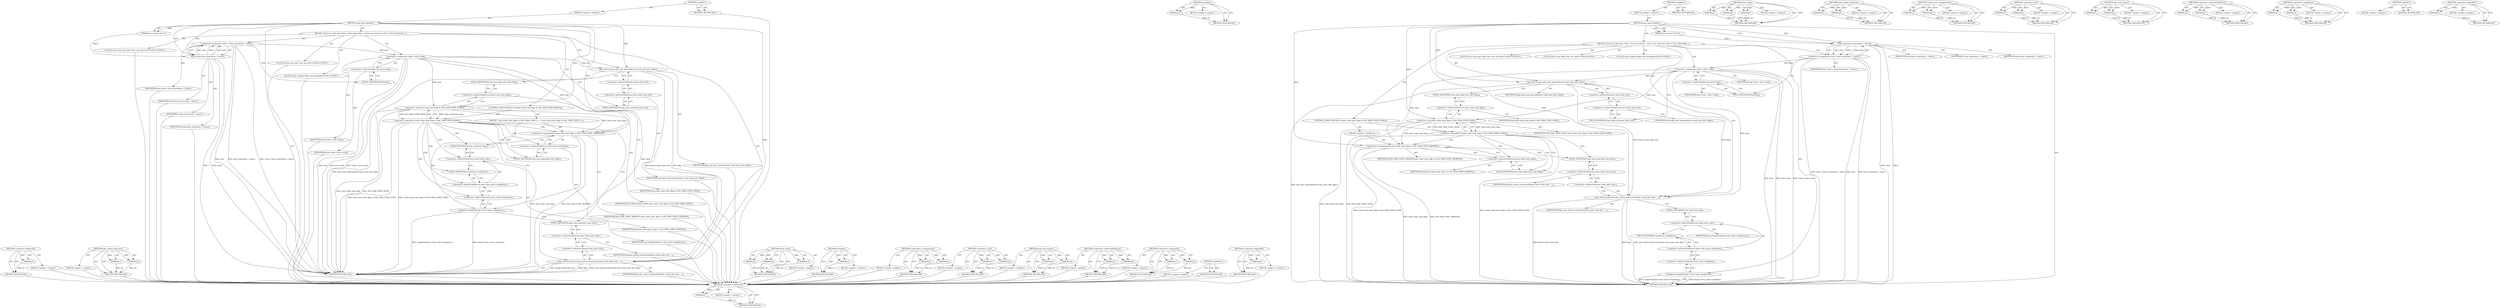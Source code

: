 digraph "&lt;operator&gt;.logicalNot" {
vulnerable_101 [label=<(METHOD,&lt;operator&gt;.addressOf)>];
vulnerable_102 [label=<(PARAM,p1)>];
vulnerable_103 [label=<(BLOCK,&lt;empty&gt;,&lt;empty&gt;)>];
vulnerable_104 [label=<(METHOD_RETURN,ANY)>];
vulnerable_124 [label=<(METHOD,complete)>];
vulnerable_125 [label=<(PARAM,p1)>];
vulnerable_126 [label=<(BLOCK,&lt;empty&gt;,&lt;empty&gt;)>];
vulnerable_127 [label=<(METHOD_RETURN,ANY)>];
vulnerable_6 [label=<(METHOD,&lt;global&gt;)<SUB>1</SUB>>];
vulnerable_7 [label=<(BLOCK,&lt;empty&gt;,&lt;empty&gt;)<SUB>1</SUB>>];
vulnerable_8 [label=<(METHOD,smp_task_timedout)<SUB>1</SUB>>];
vulnerable_9 [label=<(PARAM,struct timer_list *t)<SUB>1</SUB>>];
vulnerable_10 [label=<(BLOCK,{
	struct sas_task_slow *slow = from_timer(slow...,{
	struct sas_task_slow *slow = from_timer(slow...)<SUB>2</SUB>>];
vulnerable_11 [label="<(LOCAL,struct sas_task_slow* slow: sas_task_slow*)<SUB>3</SUB>>"];
vulnerable_12 [label=<(&lt;operator&gt;.assignment,*slow = from_timer(slow, t, timer))<SUB>3</SUB>>];
vulnerable_13 [label=<(IDENTIFIER,slow,*slow = from_timer(slow, t, timer))<SUB>3</SUB>>];
vulnerable_14 [label=<(from_timer,from_timer(slow, t, timer))<SUB>3</SUB>>];
vulnerable_15 [label=<(IDENTIFIER,slow,from_timer(slow, t, timer))<SUB>3</SUB>>];
vulnerable_16 [label=<(IDENTIFIER,t,from_timer(slow, t, timer))<SUB>3</SUB>>];
vulnerable_17 [label=<(IDENTIFIER,timer,from_timer(slow, t, timer))<SUB>3</SUB>>];
vulnerable_18 [label="<(LOCAL,struct sas_task* task: sas_task*)<SUB>4</SUB>>"];
vulnerable_19 [label=<(&lt;operator&gt;.assignment,*task = slow-&gt;task)<SUB>4</SUB>>];
vulnerable_20 [label=<(IDENTIFIER,task,*task = slow-&gt;task)<SUB>4</SUB>>];
vulnerable_21 [label=<(&lt;operator&gt;.indirectFieldAccess,slow-&gt;task)<SUB>4</SUB>>];
vulnerable_22 [label=<(IDENTIFIER,slow,*task = slow-&gt;task)<SUB>4</SUB>>];
vulnerable_23 [label=<(FIELD_IDENTIFIER,task,task)<SUB>4</SUB>>];
vulnerable_24 [label="<(LOCAL,long unsigned flags: long unsigned)<SUB>5</SUB>>"];
vulnerable_25 [label=<(spin_lock_irqsave,spin_lock_irqsave(&amp;task-&gt;task_state_lock, flags))<SUB>7</SUB>>];
vulnerable_26 [label=<(&lt;operator&gt;.addressOf,&amp;task-&gt;task_state_lock)<SUB>7</SUB>>];
vulnerable_27 [label=<(&lt;operator&gt;.indirectFieldAccess,task-&gt;task_state_lock)<SUB>7</SUB>>];
vulnerable_28 [label=<(IDENTIFIER,task,spin_lock_irqsave(&amp;task-&gt;task_state_lock, flags))<SUB>7</SUB>>];
vulnerable_29 [label=<(FIELD_IDENTIFIER,task_state_lock,task_state_lock)<SUB>7</SUB>>];
vulnerable_30 [label=<(IDENTIFIER,flags,spin_lock_irqsave(&amp;task-&gt;task_state_lock, flags))<SUB>7</SUB>>];
vulnerable_31 [label=<(CONTROL_STRUCTURE,IF,if (!(task-&gt;task_state_flags &amp; SAS_TASK_STATE_DONE)))<SUB>8</SUB>>];
vulnerable_32 [label=<(&lt;operator&gt;.logicalNot,!(task-&gt;task_state_flags &amp; SAS_TASK_STATE_DONE))<SUB>8</SUB>>];
vulnerable_33 [label=<(&lt;operator&gt;.and,task-&gt;task_state_flags &amp; SAS_TASK_STATE_DONE)<SUB>8</SUB>>];
vulnerable_34 [label=<(&lt;operator&gt;.indirectFieldAccess,task-&gt;task_state_flags)<SUB>8</SUB>>];
vulnerable_35 [label=<(IDENTIFIER,task,task-&gt;task_state_flags &amp; SAS_TASK_STATE_DONE)<SUB>8</SUB>>];
vulnerable_36 [label=<(FIELD_IDENTIFIER,task_state_flags,task_state_flags)<SUB>8</SUB>>];
vulnerable_37 [label=<(IDENTIFIER,SAS_TASK_STATE_DONE,task-&gt;task_state_flags &amp; SAS_TASK_STATE_DONE)<SUB>8</SUB>>];
vulnerable_38 [label=<(BLOCK,&lt;empty&gt;,&lt;empty&gt;)<SUB>9</SUB>>];
vulnerable_39 [label=<(&lt;operators&gt;.assignmentOr,task-&gt;task_state_flags |= SAS_TASK_STATE_ABORTED)<SUB>9</SUB>>];
vulnerable_40 [label=<(&lt;operator&gt;.indirectFieldAccess,task-&gt;task_state_flags)<SUB>9</SUB>>];
vulnerable_41 [label=<(IDENTIFIER,task,task-&gt;task_state_flags |= SAS_TASK_STATE_ABORTED)<SUB>9</SUB>>];
vulnerable_42 [label=<(FIELD_IDENTIFIER,task_state_flags,task_state_flags)<SUB>9</SUB>>];
vulnerable_43 [label=<(IDENTIFIER,SAS_TASK_STATE_ABORTED,task-&gt;task_state_flags |= SAS_TASK_STATE_ABORTED)<SUB>9</SUB>>];
vulnerable_44 [label=<(spin_unlock_irqrestore,spin_unlock_irqrestore(&amp;task-&gt;task_state_lock, ...)<SUB>10</SUB>>];
vulnerable_45 [label=<(&lt;operator&gt;.addressOf,&amp;task-&gt;task_state_lock)<SUB>10</SUB>>];
vulnerable_46 [label=<(&lt;operator&gt;.indirectFieldAccess,task-&gt;task_state_lock)<SUB>10</SUB>>];
vulnerable_47 [label=<(IDENTIFIER,task,spin_unlock_irqrestore(&amp;task-&gt;task_state_lock, ...)<SUB>10</SUB>>];
vulnerable_48 [label=<(FIELD_IDENTIFIER,task_state_lock,task_state_lock)<SUB>10</SUB>>];
vulnerable_49 [label=<(IDENTIFIER,flags,spin_unlock_irqrestore(&amp;task-&gt;task_state_lock, ...)<SUB>10</SUB>>];
vulnerable_50 [label=<(complete,complete(&amp;task-&gt;slow_task-&gt;completion))<SUB>11</SUB>>];
vulnerable_51 [label=<(&lt;operator&gt;.addressOf,&amp;task-&gt;slow_task-&gt;completion)<SUB>11</SUB>>];
vulnerable_52 [label=<(&lt;operator&gt;.indirectFieldAccess,task-&gt;slow_task-&gt;completion)<SUB>11</SUB>>];
vulnerable_53 [label=<(&lt;operator&gt;.indirectFieldAccess,task-&gt;slow_task)<SUB>11</SUB>>];
vulnerable_54 [label=<(IDENTIFIER,task,complete(&amp;task-&gt;slow_task-&gt;completion))<SUB>11</SUB>>];
vulnerable_55 [label=<(FIELD_IDENTIFIER,slow_task,slow_task)<SUB>11</SUB>>];
vulnerable_56 [label=<(FIELD_IDENTIFIER,completion,completion)<SUB>11</SUB>>];
vulnerable_57 [label=<(METHOD_RETURN,void)<SUB>1</SUB>>];
vulnerable_59 [label=<(METHOD_RETURN,ANY)<SUB>1</SUB>>];
vulnerable_85 [label=<(METHOD,from_timer)>];
vulnerable_86 [label=<(PARAM,p1)>];
vulnerable_87 [label=<(PARAM,p2)>];
vulnerable_88 [label=<(PARAM,p3)>];
vulnerable_89 [label=<(BLOCK,&lt;empty&gt;,&lt;empty&gt;)>];
vulnerable_90 [label=<(METHOD_RETURN,ANY)>];
vulnerable_119 [label=<(METHOD,spin_unlock_irqrestore)>];
vulnerable_120 [label=<(PARAM,p1)>];
vulnerable_121 [label=<(PARAM,p2)>];
vulnerable_122 [label=<(BLOCK,&lt;empty&gt;,&lt;empty&gt;)>];
vulnerable_123 [label=<(METHOD_RETURN,ANY)>];
vulnerable_114 [label=<(METHOD,&lt;operators&gt;.assignmentOr)>];
vulnerable_115 [label=<(PARAM,p1)>];
vulnerable_116 [label=<(PARAM,p2)>];
vulnerable_117 [label=<(BLOCK,&lt;empty&gt;,&lt;empty&gt;)>];
vulnerable_118 [label=<(METHOD_RETURN,ANY)>];
vulnerable_109 [label=<(METHOD,&lt;operator&gt;.and)>];
vulnerable_110 [label=<(PARAM,p1)>];
vulnerable_111 [label=<(PARAM,p2)>];
vulnerable_112 [label=<(BLOCK,&lt;empty&gt;,&lt;empty&gt;)>];
vulnerable_113 [label=<(METHOD_RETURN,ANY)>];
vulnerable_96 [label=<(METHOD,spin_lock_irqsave)>];
vulnerable_97 [label=<(PARAM,p1)>];
vulnerable_98 [label=<(PARAM,p2)>];
vulnerable_99 [label=<(BLOCK,&lt;empty&gt;,&lt;empty&gt;)>];
vulnerable_100 [label=<(METHOD_RETURN,ANY)>];
vulnerable_91 [label=<(METHOD,&lt;operator&gt;.indirectFieldAccess)>];
vulnerable_92 [label=<(PARAM,p1)>];
vulnerable_93 [label=<(PARAM,p2)>];
vulnerable_94 [label=<(BLOCK,&lt;empty&gt;,&lt;empty&gt;)>];
vulnerable_95 [label=<(METHOD_RETURN,ANY)>];
vulnerable_80 [label=<(METHOD,&lt;operator&gt;.assignment)>];
vulnerable_81 [label=<(PARAM,p1)>];
vulnerable_82 [label=<(PARAM,p2)>];
vulnerable_83 [label=<(BLOCK,&lt;empty&gt;,&lt;empty&gt;)>];
vulnerable_84 [label=<(METHOD_RETURN,ANY)>];
vulnerable_74 [label=<(METHOD,&lt;global&gt;)<SUB>1</SUB>>];
vulnerable_75 [label=<(BLOCK,&lt;empty&gt;,&lt;empty&gt;)>];
vulnerable_76 [label=<(METHOD_RETURN,ANY)>];
vulnerable_105 [label=<(METHOD,&lt;operator&gt;.logicalNot)>];
vulnerable_106 [label=<(PARAM,p1)>];
vulnerable_107 [label=<(BLOCK,&lt;empty&gt;,&lt;empty&gt;)>];
vulnerable_108 [label=<(METHOD_RETURN,ANY)>];
fixed_101 [label=<(METHOD,&lt;operator&gt;.addressOf)>];
fixed_102 [label=<(PARAM,p1)>];
fixed_103 [label=<(BLOCK,&lt;empty&gt;,&lt;empty&gt;)>];
fixed_104 [label=<(METHOD_RETURN,ANY)>];
fixed_123 [label=<(METHOD,spin_unlock_irqrestore)>];
fixed_124 [label=<(PARAM,p1)>];
fixed_125 [label=<(PARAM,p2)>];
fixed_126 [label=<(BLOCK,&lt;empty&gt;,&lt;empty&gt;)>];
fixed_127 [label=<(METHOD_RETURN,ANY)>];
fixed_6 [label=<(METHOD,&lt;global&gt;)<SUB>1</SUB>>];
fixed_7 [label=<(BLOCK,&lt;empty&gt;,&lt;empty&gt;)<SUB>1</SUB>>];
fixed_8 [label=<(METHOD,smp_task_timedout)<SUB>1</SUB>>];
fixed_9 [label=<(PARAM,struct timer_list *t)<SUB>1</SUB>>];
fixed_10 [label=<(BLOCK,{
	struct sas_task_slow *slow = from_timer(slow...,{
	struct sas_task_slow *slow = from_timer(slow...)<SUB>2</SUB>>];
fixed_11 [label="<(LOCAL,struct sas_task_slow* slow: sas_task_slow*)<SUB>3</SUB>>"];
fixed_12 [label=<(&lt;operator&gt;.assignment,*slow = from_timer(slow, t, timer))<SUB>3</SUB>>];
fixed_13 [label=<(IDENTIFIER,slow,*slow = from_timer(slow, t, timer))<SUB>3</SUB>>];
fixed_14 [label=<(from_timer,from_timer(slow, t, timer))<SUB>3</SUB>>];
fixed_15 [label=<(IDENTIFIER,slow,from_timer(slow, t, timer))<SUB>3</SUB>>];
fixed_16 [label=<(IDENTIFIER,t,from_timer(slow, t, timer))<SUB>3</SUB>>];
fixed_17 [label=<(IDENTIFIER,timer,from_timer(slow, t, timer))<SUB>3</SUB>>];
fixed_18 [label="<(LOCAL,struct sas_task* task: sas_task*)<SUB>4</SUB>>"];
fixed_19 [label=<(&lt;operator&gt;.assignment,*task = slow-&gt;task)<SUB>4</SUB>>];
fixed_20 [label=<(IDENTIFIER,task,*task = slow-&gt;task)<SUB>4</SUB>>];
fixed_21 [label=<(&lt;operator&gt;.indirectFieldAccess,slow-&gt;task)<SUB>4</SUB>>];
fixed_22 [label=<(IDENTIFIER,slow,*task = slow-&gt;task)<SUB>4</SUB>>];
fixed_23 [label=<(FIELD_IDENTIFIER,task,task)<SUB>4</SUB>>];
fixed_24 [label="<(LOCAL,long unsigned flags: long unsigned)<SUB>5</SUB>>"];
fixed_25 [label=<(spin_lock_irqsave,spin_lock_irqsave(&amp;task-&gt;task_state_lock, flags))<SUB>7</SUB>>];
fixed_26 [label=<(&lt;operator&gt;.addressOf,&amp;task-&gt;task_state_lock)<SUB>7</SUB>>];
fixed_27 [label=<(&lt;operator&gt;.indirectFieldAccess,task-&gt;task_state_lock)<SUB>7</SUB>>];
fixed_28 [label=<(IDENTIFIER,task,spin_lock_irqsave(&amp;task-&gt;task_state_lock, flags))<SUB>7</SUB>>];
fixed_29 [label=<(FIELD_IDENTIFIER,task_state_lock,task_state_lock)<SUB>7</SUB>>];
fixed_30 [label=<(IDENTIFIER,flags,spin_lock_irqsave(&amp;task-&gt;task_state_lock, flags))<SUB>7</SUB>>];
fixed_31 [label=<(CONTROL_STRUCTURE,IF,if (!(task-&gt;task_state_flags &amp; SAS_TASK_STATE_DONE)))<SUB>8</SUB>>];
fixed_32 [label=<(&lt;operator&gt;.logicalNot,!(task-&gt;task_state_flags &amp; SAS_TASK_STATE_DONE))<SUB>8</SUB>>];
fixed_33 [label=<(&lt;operator&gt;.and,task-&gt;task_state_flags &amp; SAS_TASK_STATE_DONE)<SUB>8</SUB>>];
fixed_34 [label=<(&lt;operator&gt;.indirectFieldAccess,task-&gt;task_state_flags)<SUB>8</SUB>>];
fixed_35 [label=<(IDENTIFIER,task,task-&gt;task_state_flags &amp; SAS_TASK_STATE_DONE)<SUB>8</SUB>>];
fixed_36 [label=<(FIELD_IDENTIFIER,task_state_flags,task_state_flags)<SUB>8</SUB>>];
fixed_37 [label=<(IDENTIFIER,SAS_TASK_STATE_DONE,task-&gt;task_state_flags &amp; SAS_TASK_STATE_DONE)<SUB>8</SUB>>];
fixed_38 [label=<(BLOCK,{
 		task-&gt;task_state_flags |= SAS_TASK_STATE_A...,{
 		task-&gt;task_state_flags |= SAS_TASK_STATE_A...)<SUB>8</SUB>>];
fixed_39 [label=<(&lt;operators&gt;.assignmentOr,task-&gt;task_state_flags |= SAS_TASK_STATE_ABORTED)<SUB>9</SUB>>];
fixed_40 [label=<(&lt;operator&gt;.indirectFieldAccess,task-&gt;task_state_flags)<SUB>9</SUB>>];
fixed_41 [label=<(IDENTIFIER,task,task-&gt;task_state_flags |= SAS_TASK_STATE_ABORTED)<SUB>9</SUB>>];
fixed_42 [label=<(FIELD_IDENTIFIER,task_state_flags,task_state_flags)<SUB>9</SUB>>];
fixed_43 [label=<(IDENTIFIER,SAS_TASK_STATE_ABORTED,task-&gt;task_state_flags |= SAS_TASK_STATE_ABORTED)<SUB>9</SUB>>];
fixed_44 [label=<(complete,complete(&amp;task-&gt;slow_task-&gt;completion))<SUB>10</SUB>>];
fixed_45 [label=<(&lt;operator&gt;.addressOf,&amp;task-&gt;slow_task-&gt;completion)<SUB>10</SUB>>];
fixed_46 [label=<(&lt;operator&gt;.indirectFieldAccess,task-&gt;slow_task-&gt;completion)<SUB>10</SUB>>];
fixed_47 [label=<(&lt;operator&gt;.indirectFieldAccess,task-&gt;slow_task)<SUB>10</SUB>>];
fixed_48 [label=<(IDENTIFIER,task,complete(&amp;task-&gt;slow_task-&gt;completion))<SUB>10</SUB>>];
fixed_49 [label=<(FIELD_IDENTIFIER,slow_task,slow_task)<SUB>10</SUB>>];
fixed_50 [label=<(FIELD_IDENTIFIER,completion,completion)<SUB>10</SUB>>];
fixed_51 [label=<(spin_unlock_irqrestore,spin_unlock_irqrestore(&amp;task-&gt;task_state_lock, ...)<SUB>12</SUB>>];
fixed_52 [label=<(&lt;operator&gt;.addressOf,&amp;task-&gt;task_state_lock)<SUB>12</SUB>>];
fixed_53 [label=<(&lt;operator&gt;.indirectFieldAccess,task-&gt;task_state_lock)<SUB>12</SUB>>];
fixed_54 [label=<(IDENTIFIER,task,spin_unlock_irqrestore(&amp;task-&gt;task_state_lock, ...)<SUB>12</SUB>>];
fixed_55 [label=<(FIELD_IDENTIFIER,task_state_lock,task_state_lock)<SUB>12</SUB>>];
fixed_56 [label=<(IDENTIFIER,flags,spin_unlock_irqrestore(&amp;task-&gt;task_state_lock, ...)<SUB>12</SUB>>];
fixed_57 [label=<(METHOD_RETURN,void)<SUB>1</SUB>>];
fixed_59 [label=<(METHOD_RETURN,ANY)<SUB>1</SUB>>];
fixed_85 [label=<(METHOD,from_timer)>];
fixed_86 [label=<(PARAM,p1)>];
fixed_87 [label=<(PARAM,p2)>];
fixed_88 [label=<(PARAM,p3)>];
fixed_89 [label=<(BLOCK,&lt;empty&gt;,&lt;empty&gt;)>];
fixed_90 [label=<(METHOD_RETURN,ANY)>];
fixed_119 [label=<(METHOD,complete)>];
fixed_120 [label=<(PARAM,p1)>];
fixed_121 [label=<(BLOCK,&lt;empty&gt;,&lt;empty&gt;)>];
fixed_122 [label=<(METHOD_RETURN,ANY)>];
fixed_114 [label=<(METHOD,&lt;operators&gt;.assignmentOr)>];
fixed_115 [label=<(PARAM,p1)>];
fixed_116 [label=<(PARAM,p2)>];
fixed_117 [label=<(BLOCK,&lt;empty&gt;,&lt;empty&gt;)>];
fixed_118 [label=<(METHOD_RETURN,ANY)>];
fixed_109 [label=<(METHOD,&lt;operator&gt;.and)>];
fixed_110 [label=<(PARAM,p1)>];
fixed_111 [label=<(PARAM,p2)>];
fixed_112 [label=<(BLOCK,&lt;empty&gt;,&lt;empty&gt;)>];
fixed_113 [label=<(METHOD_RETURN,ANY)>];
fixed_96 [label=<(METHOD,spin_lock_irqsave)>];
fixed_97 [label=<(PARAM,p1)>];
fixed_98 [label=<(PARAM,p2)>];
fixed_99 [label=<(BLOCK,&lt;empty&gt;,&lt;empty&gt;)>];
fixed_100 [label=<(METHOD_RETURN,ANY)>];
fixed_91 [label=<(METHOD,&lt;operator&gt;.indirectFieldAccess)>];
fixed_92 [label=<(PARAM,p1)>];
fixed_93 [label=<(PARAM,p2)>];
fixed_94 [label=<(BLOCK,&lt;empty&gt;,&lt;empty&gt;)>];
fixed_95 [label=<(METHOD_RETURN,ANY)>];
fixed_80 [label=<(METHOD,&lt;operator&gt;.assignment)>];
fixed_81 [label=<(PARAM,p1)>];
fixed_82 [label=<(PARAM,p2)>];
fixed_83 [label=<(BLOCK,&lt;empty&gt;,&lt;empty&gt;)>];
fixed_84 [label=<(METHOD_RETURN,ANY)>];
fixed_74 [label=<(METHOD,&lt;global&gt;)<SUB>1</SUB>>];
fixed_75 [label=<(BLOCK,&lt;empty&gt;,&lt;empty&gt;)>];
fixed_76 [label=<(METHOD_RETURN,ANY)>];
fixed_105 [label=<(METHOD,&lt;operator&gt;.logicalNot)>];
fixed_106 [label=<(PARAM,p1)>];
fixed_107 [label=<(BLOCK,&lt;empty&gt;,&lt;empty&gt;)>];
fixed_108 [label=<(METHOD_RETURN,ANY)>];
vulnerable_101 -> vulnerable_102  [key=0, label="AST: "];
vulnerable_101 -> vulnerable_102  [key=1, label="DDG: "];
vulnerable_101 -> vulnerable_103  [key=0, label="AST: "];
vulnerable_101 -> vulnerable_104  [key=0, label="AST: "];
vulnerable_101 -> vulnerable_104  [key=1, label="CFG: "];
vulnerable_102 -> vulnerable_104  [key=0, label="DDG: p1"];
vulnerable_124 -> vulnerable_125  [key=0, label="AST: "];
vulnerable_124 -> vulnerable_125  [key=1, label="DDG: "];
vulnerable_124 -> vulnerable_126  [key=0, label="AST: "];
vulnerable_124 -> vulnerable_127  [key=0, label="AST: "];
vulnerable_124 -> vulnerable_127  [key=1, label="CFG: "];
vulnerable_125 -> vulnerable_127  [key=0, label="DDG: p1"];
vulnerable_6 -> vulnerable_7  [key=0, label="AST: "];
vulnerable_6 -> vulnerable_59  [key=0, label="AST: "];
vulnerable_6 -> vulnerable_59  [key=1, label="CFG: "];
vulnerable_7 -> vulnerable_8  [key=0, label="AST: "];
vulnerable_8 -> vulnerable_9  [key=0, label="AST: "];
vulnerable_8 -> vulnerable_9  [key=1, label="DDG: "];
vulnerable_8 -> vulnerable_10  [key=0, label="AST: "];
vulnerable_8 -> vulnerable_57  [key=0, label="AST: "];
vulnerable_8 -> vulnerable_14  [key=0, label="CFG: "];
vulnerable_8 -> vulnerable_14  [key=1, label="DDG: "];
vulnerable_8 -> vulnerable_25  [key=0, label="DDG: "];
vulnerable_8 -> vulnerable_44  [key=0, label="DDG: "];
vulnerable_8 -> vulnerable_39  [key=0, label="DDG: "];
vulnerable_8 -> vulnerable_33  [key=0, label="DDG: "];
vulnerable_9 -> vulnerable_14  [key=0, label="DDG: t"];
vulnerable_10 -> vulnerable_11  [key=0, label="AST: "];
vulnerable_10 -> vulnerable_12  [key=0, label="AST: "];
vulnerable_10 -> vulnerable_18  [key=0, label="AST: "];
vulnerable_10 -> vulnerable_19  [key=0, label="AST: "];
vulnerable_10 -> vulnerable_24  [key=0, label="AST: "];
vulnerable_10 -> vulnerable_25  [key=0, label="AST: "];
vulnerable_10 -> vulnerable_31  [key=0, label="AST: "];
vulnerable_10 -> vulnerable_44  [key=0, label="AST: "];
vulnerable_10 -> vulnerable_50  [key=0, label="AST: "];
vulnerable_12 -> vulnerable_13  [key=0, label="AST: "];
vulnerable_12 -> vulnerable_14  [key=0, label="AST: "];
vulnerable_12 -> vulnerable_23  [key=0, label="CFG: "];
vulnerable_12 -> vulnerable_57  [key=0, label="DDG: slow"];
vulnerable_12 -> vulnerable_57  [key=1, label="DDG: from_timer(slow, t, timer)"];
vulnerable_12 -> vulnerable_57  [key=2, label="DDG: *slow = from_timer(slow, t, timer)"];
vulnerable_12 -> vulnerable_19  [key=0, label="DDG: slow"];
vulnerable_14 -> vulnerable_15  [key=0, label="AST: "];
vulnerable_14 -> vulnerable_16  [key=0, label="AST: "];
vulnerable_14 -> vulnerable_17  [key=0, label="AST: "];
vulnerable_14 -> vulnerable_12  [key=0, label="CFG: "];
vulnerable_14 -> vulnerable_12  [key=1, label="DDG: slow"];
vulnerable_14 -> vulnerable_12  [key=2, label="DDG: t"];
vulnerable_14 -> vulnerable_12  [key=3, label="DDG: timer"];
vulnerable_14 -> vulnerable_57  [key=0, label="DDG: t"];
vulnerable_14 -> vulnerable_57  [key=1, label="DDG: timer"];
vulnerable_19 -> vulnerable_20  [key=0, label="AST: "];
vulnerable_19 -> vulnerable_21  [key=0, label="AST: "];
vulnerable_19 -> vulnerable_29  [key=0, label="CFG: "];
vulnerable_19 -> vulnerable_57  [key=0, label="DDG: task"];
vulnerable_19 -> vulnerable_57  [key=1, label="DDG: slow-&gt;task"];
vulnerable_19 -> vulnerable_57  [key=2, label="DDG: *task = slow-&gt;task"];
vulnerable_19 -> vulnerable_25  [key=0, label="DDG: task"];
vulnerable_19 -> vulnerable_44  [key=0, label="DDG: task"];
vulnerable_19 -> vulnerable_33  [key=0, label="DDG: task"];
vulnerable_19 -> vulnerable_39  [key=0, label="DDG: task"];
vulnerable_21 -> vulnerable_22  [key=0, label="AST: "];
vulnerable_21 -> vulnerable_23  [key=0, label="AST: "];
vulnerable_21 -> vulnerable_19  [key=0, label="CFG: "];
vulnerable_23 -> vulnerable_21  [key=0, label="CFG: "];
vulnerable_25 -> vulnerable_26  [key=0, label="AST: "];
vulnerable_25 -> vulnerable_30  [key=0, label="AST: "];
vulnerable_25 -> vulnerable_36  [key=0, label="CFG: "];
vulnerable_25 -> vulnerable_57  [key=0, label="DDG: spin_lock_irqsave(&amp;task-&gt;task_state_lock, flags)"];
vulnerable_25 -> vulnerable_44  [key=0, label="DDG: &amp;task-&gt;task_state_lock"];
vulnerable_25 -> vulnerable_44  [key=1, label="DDG: flags"];
vulnerable_26 -> vulnerable_27  [key=0, label="AST: "];
vulnerable_26 -> vulnerable_25  [key=0, label="CFG: "];
vulnerable_27 -> vulnerable_28  [key=0, label="AST: "];
vulnerable_27 -> vulnerable_29  [key=0, label="AST: "];
vulnerable_27 -> vulnerable_26  [key=0, label="CFG: "];
vulnerable_29 -> vulnerable_27  [key=0, label="CFG: "];
vulnerable_31 -> vulnerable_32  [key=0, label="AST: "];
vulnerable_31 -> vulnerable_38  [key=0, label="AST: "];
vulnerable_32 -> vulnerable_33  [key=0, label="AST: "];
vulnerable_32 -> vulnerable_42  [key=0, label="CFG: "];
vulnerable_32 -> vulnerable_42  [key=1, label="CDG: "];
vulnerable_32 -> vulnerable_48  [key=0, label="CFG: "];
vulnerable_32 -> vulnerable_57  [key=0, label="DDG: task-&gt;task_state_flags &amp; SAS_TASK_STATE_DONE"];
vulnerable_32 -> vulnerable_57  [key=1, label="DDG: !(task-&gt;task_state_flags &amp; SAS_TASK_STATE_DONE)"];
vulnerable_32 -> vulnerable_40  [key=0, label="CDG: "];
vulnerable_32 -> vulnerable_39  [key=0, label="CDG: "];
vulnerable_33 -> vulnerable_34  [key=0, label="AST: "];
vulnerable_33 -> vulnerable_37  [key=0, label="AST: "];
vulnerable_33 -> vulnerable_32  [key=0, label="CFG: "];
vulnerable_33 -> vulnerable_32  [key=1, label="DDG: task-&gt;task_state_flags"];
vulnerable_33 -> vulnerable_32  [key=2, label="DDG: SAS_TASK_STATE_DONE"];
vulnerable_33 -> vulnerable_57  [key=0, label="DDG: task-&gt;task_state_flags"];
vulnerable_33 -> vulnerable_57  [key=1, label="DDG: SAS_TASK_STATE_DONE"];
vulnerable_33 -> vulnerable_39  [key=0, label="DDG: task-&gt;task_state_flags"];
vulnerable_34 -> vulnerable_35  [key=0, label="AST: "];
vulnerable_34 -> vulnerable_36  [key=0, label="AST: "];
vulnerable_34 -> vulnerable_33  [key=0, label="CFG: "];
vulnerable_36 -> vulnerable_34  [key=0, label="CFG: "];
vulnerable_38 -> vulnerable_39  [key=0, label="AST: "];
vulnerable_39 -> vulnerable_40  [key=0, label="AST: "];
vulnerable_39 -> vulnerable_43  [key=0, label="AST: "];
vulnerable_39 -> vulnerable_48  [key=0, label="CFG: "];
vulnerable_39 -> vulnerable_57  [key=0, label="DDG: task-&gt;task_state_flags"];
vulnerable_39 -> vulnerable_57  [key=1, label="DDG: SAS_TASK_STATE_ABORTED"];
vulnerable_40 -> vulnerable_41  [key=0, label="AST: "];
vulnerable_40 -> vulnerable_42  [key=0, label="AST: "];
vulnerable_40 -> vulnerable_39  [key=0, label="CFG: "];
vulnerable_42 -> vulnerable_40  [key=0, label="CFG: "];
vulnerable_44 -> vulnerable_45  [key=0, label="AST: "];
vulnerable_44 -> vulnerable_49  [key=0, label="AST: "];
vulnerable_44 -> vulnerable_55  [key=0, label="CFG: "];
vulnerable_44 -> vulnerable_57  [key=0, label="DDG: &amp;task-&gt;task_state_lock"];
vulnerable_44 -> vulnerable_57  [key=1, label="DDG: flags"];
vulnerable_44 -> vulnerable_57  [key=2, label="DDG: spin_unlock_irqrestore(&amp;task-&gt;task_state_lock, flags)"];
vulnerable_45 -> vulnerable_46  [key=0, label="AST: "];
vulnerable_45 -> vulnerable_44  [key=0, label="CFG: "];
vulnerable_46 -> vulnerable_47  [key=0, label="AST: "];
vulnerable_46 -> vulnerable_48  [key=0, label="AST: "];
vulnerable_46 -> vulnerable_45  [key=0, label="CFG: "];
vulnerable_48 -> vulnerable_46  [key=0, label="CFG: "];
vulnerable_50 -> vulnerable_51  [key=0, label="AST: "];
vulnerable_50 -> vulnerable_57  [key=0, label="CFG: "];
vulnerable_50 -> vulnerable_57  [key=1, label="DDG: &amp;task-&gt;slow_task-&gt;completion"];
vulnerable_50 -> vulnerable_57  [key=2, label="DDG: complete(&amp;task-&gt;slow_task-&gt;completion)"];
vulnerable_51 -> vulnerable_52  [key=0, label="AST: "];
vulnerable_51 -> vulnerable_50  [key=0, label="CFG: "];
vulnerable_52 -> vulnerable_53  [key=0, label="AST: "];
vulnerable_52 -> vulnerable_56  [key=0, label="AST: "];
vulnerable_52 -> vulnerable_51  [key=0, label="CFG: "];
vulnerable_53 -> vulnerable_54  [key=0, label="AST: "];
vulnerable_53 -> vulnerable_55  [key=0, label="AST: "];
vulnerable_53 -> vulnerable_56  [key=0, label="CFG: "];
vulnerable_55 -> vulnerable_53  [key=0, label="CFG: "];
vulnerable_56 -> vulnerable_52  [key=0, label="CFG: "];
vulnerable_85 -> vulnerable_86  [key=0, label="AST: "];
vulnerable_85 -> vulnerable_86  [key=1, label="DDG: "];
vulnerable_85 -> vulnerable_89  [key=0, label="AST: "];
vulnerable_85 -> vulnerable_87  [key=0, label="AST: "];
vulnerable_85 -> vulnerable_87  [key=1, label="DDG: "];
vulnerable_85 -> vulnerable_90  [key=0, label="AST: "];
vulnerable_85 -> vulnerable_90  [key=1, label="CFG: "];
vulnerable_85 -> vulnerable_88  [key=0, label="AST: "];
vulnerable_85 -> vulnerable_88  [key=1, label="DDG: "];
vulnerable_86 -> vulnerable_90  [key=0, label="DDG: p1"];
vulnerable_87 -> vulnerable_90  [key=0, label="DDG: p2"];
vulnerable_88 -> vulnerable_90  [key=0, label="DDG: p3"];
vulnerable_119 -> vulnerable_120  [key=0, label="AST: "];
vulnerable_119 -> vulnerable_120  [key=1, label="DDG: "];
vulnerable_119 -> vulnerable_122  [key=0, label="AST: "];
vulnerable_119 -> vulnerable_121  [key=0, label="AST: "];
vulnerable_119 -> vulnerable_121  [key=1, label="DDG: "];
vulnerable_119 -> vulnerable_123  [key=0, label="AST: "];
vulnerable_119 -> vulnerable_123  [key=1, label="CFG: "];
vulnerable_120 -> vulnerable_123  [key=0, label="DDG: p1"];
vulnerable_121 -> vulnerable_123  [key=0, label="DDG: p2"];
vulnerable_114 -> vulnerable_115  [key=0, label="AST: "];
vulnerable_114 -> vulnerable_115  [key=1, label="DDG: "];
vulnerable_114 -> vulnerable_117  [key=0, label="AST: "];
vulnerable_114 -> vulnerable_116  [key=0, label="AST: "];
vulnerable_114 -> vulnerable_116  [key=1, label="DDG: "];
vulnerable_114 -> vulnerable_118  [key=0, label="AST: "];
vulnerable_114 -> vulnerable_118  [key=1, label="CFG: "];
vulnerable_115 -> vulnerable_118  [key=0, label="DDG: p1"];
vulnerable_116 -> vulnerable_118  [key=0, label="DDG: p2"];
vulnerable_109 -> vulnerable_110  [key=0, label="AST: "];
vulnerable_109 -> vulnerable_110  [key=1, label="DDG: "];
vulnerable_109 -> vulnerable_112  [key=0, label="AST: "];
vulnerable_109 -> vulnerable_111  [key=0, label="AST: "];
vulnerable_109 -> vulnerable_111  [key=1, label="DDG: "];
vulnerable_109 -> vulnerable_113  [key=0, label="AST: "];
vulnerable_109 -> vulnerable_113  [key=1, label="CFG: "];
vulnerable_110 -> vulnerable_113  [key=0, label="DDG: p1"];
vulnerable_111 -> vulnerable_113  [key=0, label="DDG: p2"];
vulnerable_96 -> vulnerable_97  [key=0, label="AST: "];
vulnerable_96 -> vulnerable_97  [key=1, label="DDG: "];
vulnerable_96 -> vulnerable_99  [key=0, label="AST: "];
vulnerable_96 -> vulnerable_98  [key=0, label="AST: "];
vulnerable_96 -> vulnerable_98  [key=1, label="DDG: "];
vulnerable_96 -> vulnerable_100  [key=0, label="AST: "];
vulnerable_96 -> vulnerable_100  [key=1, label="CFG: "];
vulnerable_97 -> vulnerable_100  [key=0, label="DDG: p1"];
vulnerable_98 -> vulnerable_100  [key=0, label="DDG: p2"];
vulnerable_91 -> vulnerable_92  [key=0, label="AST: "];
vulnerable_91 -> vulnerable_92  [key=1, label="DDG: "];
vulnerable_91 -> vulnerable_94  [key=0, label="AST: "];
vulnerable_91 -> vulnerable_93  [key=0, label="AST: "];
vulnerable_91 -> vulnerable_93  [key=1, label="DDG: "];
vulnerable_91 -> vulnerable_95  [key=0, label="AST: "];
vulnerable_91 -> vulnerable_95  [key=1, label="CFG: "];
vulnerable_92 -> vulnerable_95  [key=0, label="DDG: p1"];
vulnerable_93 -> vulnerable_95  [key=0, label="DDG: p2"];
vulnerable_80 -> vulnerable_81  [key=0, label="AST: "];
vulnerable_80 -> vulnerable_81  [key=1, label="DDG: "];
vulnerable_80 -> vulnerable_83  [key=0, label="AST: "];
vulnerable_80 -> vulnerable_82  [key=0, label="AST: "];
vulnerable_80 -> vulnerable_82  [key=1, label="DDG: "];
vulnerable_80 -> vulnerable_84  [key=0, label="AST: "];
vulnerable_80 -> vulnerable_84  [key=1, label="CFG: "];
vulnerable_81 -> vulnerable_84  [key=0, label="DDG: p1"];
vulnerable_82 -> vulnerable_84  [key=0, label="DDG: p2"];
vulnerable_74 -> vulnerable_75  [key=0, label="AST: "];
vulnerable_74 -> vulnerable_76  [key=0, label="AST: "];
vulnerable_74 -> vulnerable_76  [key=1, label="CFG: "];
vulnerable_105 -> vulnerable_106  [key=0, label="AST: "];
vulnerable_105 -> vulnerable_106  [key=1, label="DDG: "];
vulnerable_105 -> vulnerable_107  [key=0, label="AST: "];
vulnerable_105 -> vulnerable_108  [key=0, label="AST: "];
vulnerable_105 -> vulnerable_108  [key=1, label="CFG: "];
vulnerable_106 -> vulnerable_108  [key=0, label="DDG: p1"];
fixed_101 -> fixed_102  [key=0, label="AST: "];
fixed_101 -> fixed_102  [key=1, label="DDG: "];
fixed_101 -> fixed_103  [key=0, label="AST: "];
fixed_101 -> fixed_104  [key=0, label="AST: "];
fixed_101 -> fixed_104  [key=1, label="CFG: "];
fixed_102 -> fixed_104  [key=0, label="DDG: p1"];
fixed_103 -> vulnerable_101  [key=0];
fixed_104 -> vulnerable_101  [key=0];
fixed_123 -> fixed_124  [key=0, label="AST: "];
fixed_123 -> fixed_124  [key=1, label="DDG: "];
fixed_123 -> fixed_126  [key=0, label="AST: "];
fixed_123 -> fixed_125  [key=0, label="AST: "];
fixed_123 -> fixed_125  [key=1, label="DDG: "];
fixed_123 -> fixed_127  [key=0, label="AST: "];
fixed_123 -> fixed_127  [key=1, label="CFG: "];
fixed_124 -> fixed_127  [key=0, label="DDG: p1"];
fixed_125 -> fixed_127  [key=0, label="DDG: p2"];
fixed_126 -> vulnerable_101  [key=0];
fixed_127 -> vulnerable_101  [key=0];
fixed_6 -> fixed_7  [key=0, label="AST: "];
fixed_6 -> fixed_59  [key=0, label="AST: "];
fixed_6 -> fixed_59  [key=1, label="CFG: "];
fixed_7 -> fixed_8  [key=0, label="AST: "];
fixed_8 -> fixed_9  [key=0, label="AST: "];
fixed_8 -> fixed_9  [key=1, label="DDG: "];
fixed_8 -> fixed_10  [key=0, label="AST: "];
fixed_8 -> fixed_57  [key=0, label="AST: "];
fixed_8 -> fixed_14  [key=0, label="CFG: "];
fixed_8 -> fixed_14  [key=1, label="DDG: "];
fixed_8 -> fixed_25  [key=0, label="DDG: "];
fixed_8 -> fixed_51  [key=0, label="DDG: "];
fixed_8 -> fixed_39  [key=0, label="DDG: "];
fixed_8 -> fixed_33  [key=0, label="DDG: "];
fixed_9 -> fixed_14  [key=0, label="DDG: t"];
fixed_10 -> fixed_11  [key=0, label="AST: "];
fixed_10 -> fixed_12  [key=0, label="AST: "];
fixed_10 -> fixed_18  [key=0, label="AST: "];
fixed_10 -> fixed_19  [key=0, label="AST: "];
fixed_10 -> fixed_24  [key=0, label="AST: "];
fixed_10 -> fixed_25  [key=0, label="AST: "];
fixed_10 -> fixed_31  [key=0, label="AST: "];
fixed_10 -> fixed_51  [key=0, label="AST: "];
fixed_11 -> vulnerable_101  [key=0];
fixed_12 -> fixed_13  [key=0, label="AST: "];
fixed_12 -> fixed_14  [key=0, label="AST: "];
fixed_12 -> fixed_23  [key=0, label="CFG: "];
fixed_12 -> fixed_57  [key=0, label="DDG: slow"];
fixed_12 -> fixed_57  [key=1, label="DDG: from_timer(slow, t, timer)"];
fixed_12 -> fixed_57  [key=2, label="DDG: *slow = from_timer(slow, t, timer)"];
fixed_12 -> fixed_19  [key=0, label="DDG: slow"];
fixed_13 -> vulnerable_101  [key=0];
fixed_14 -> fixed_15  [key=0, label="AST: "];
fixed_14 -> fixed_16  [key=0, label="AST: "];
fixed_14 -> fixed_17  [key=0, label="AST: "];
fixed_14 -> fixed_12  [key=0, label="CFG: "];
fixed_14 -> fixed_12  [key=1, label="DDG: slow"];
fixed_14 -> fixed_12  [key=2, label="DDG: t"];
fixed_14 -> fixed_12  [key=3, label="DDG: timer"];
fixed_14 -> fixed_57  [key=0, label="DDG: t"];
fixed_14 -> fixed_57  [key=1, label="DDG: timer"];
fixed_15 -> vulnerable_101  [key=0];
fixed_16 -> vulnerable_101  [key=0];
fixed_17 -> vulnerable_101  [key=0];
fixed_18 -> vulnerable_101  [key=0];
fixed_19 -> fixed_20  [key=0, label="AST: "];
fixed_19 -> fixed_21  [key=0, label="AST: "];
fixed_19 -> fixed_29  [key=0, label="CFG: "];
fixed_19 -> fixed_57  [key=0, label="DDG: task"];
fixed_19 -> fixed_57  [key=1, label="DDG: slow-&gt;task"];
fixed_19 -> fixed_57  [key=2, label="DDG: *task = slow-&gt;task"];
fixed_19 -> fixed_25  [key=0, label="DDG: task"];
fixed_19 -> fixed_51  [key=0, label="DDG: task"];
fixed_19 -> fixed_33  [key=0, label="DDG: task"];
fixed_19 -> fixed_39  [key=0, label="DDG: task"];
fixed_20 -> vulnerable_101  [key=0];
fixed_21 -> fixed_22  [key=0, label="AST: "];
fixed_21 -> fixed_23  [key=0, label="AST: "];
fixed_21 -> fixed_19  [key=0, label="CFG: "];
fixed_22 -> vulnerable_101  [key=0];
fixed_23 -> fixed_21  [key=0, label="CFG: "];
fixed_24 -> vulnerable_101  [key=0];
fixed_25 -> fixed_26  [key=0, label="AST: "];
fixed_25 -> fixed_30  [key=0, label="AST: "];
fixed_25 -> fixed_36  [key=0, label="CFG: "];
fixed_25 -> fixed_57  [key=0, label="DDG: spin_lock_irqsave(&amp;task-&gt;task_state_lock, flags)"];
fixed_25 -> fixed_51  [key=0, label="DDG: &amp;task-&gt;task_state_lock"];
fixed_25 -> fixed_51  [key=1, label="DDG: flags"];
fixed_26 -> fixed_27  [key=0, label="AST: "];
fixed_26 -> fixed_25  [key=0, label="CFG: "];
fixed_27 -> fixed_28  [key=0, label="AST: "];
fixed_27 -> fixed_29  [key=0, label="AST: "];
fixed_27 -> fixed_26  [key=0, label="CFG: "];
fixed_28 -> vulnerable_101  [key=0];
fixed_29 -> fixed_27  [key=0, label="CFG: "];
fixed_30 -> vulnerable_101  [key=0];
fixed_31 -> fixed_32  [key=0, label="AST: "];
fixed_31 -> fixed_38  [key=0, label="AST: "];
fixed_32 -> fixed_33  [key=0, label="AST: "];
fixed_32 -> fixed_42  [key=0, label="CFG: "];
fixed_32 -> fixed_42  [key=1, label="CDG: "];
fixed_32 -> fixed_55  [key=0, label="CFG: "];
fixed_32 -> fixed_57  [key=0, label="DDG: task-&gt;task_state_flags &amp; SAS_TASK_STATE_DONE"];
fixed_32 -> fixed_57  [key=1, label="DDG: !(task-&gt;task_state_flags &amp; SAS_TASK_STATE_DONE)"];
fixed_32 -> fixed_40  [key=0, label="CDG: "];
fixed_32 -> fixed_47  [key=0, label="CDG: "];
fixed_32 -> fixed_49  [key=0, label="CDG: "];
fixed_32 -> fixed_50  [key=0, label="CDG: "];
fixed_32 -> fixed_44  [key=0, label="CDG: "];
fixed_32 -> fixed_46  [key=0, label="CDG: "];
fixed_32 -> fixed_45  [key=0, label="CDG: "];
fixed_32 -> fixed_39  [key=0, label="CDG: "];
fixed_33 -> fixed_34  [key=0, label="AST: "];
fixed_33 -> fixed_37  [key=0, label="AST: "];
fixed_33 -> fixed_32  [key=0, label="CFG: "];
fixed_33 -> fixed_32  [key=1, label="DDG: task-&gt;task_state_flags"];
fixed_33 -> fixed_32  [key=2, label="DDG: SAS_TASK_STATE_DONE"];
fixed_33 -> fixed_57  [key=0, label="DDG: task-&gt;task_state_flags"];
fixed_33 -> fixed_57  [key=1, label="DDG: SAS_TASK_STATE_DONE"];
fixed_33 -> fixed_39  [key=0, label="DDG: task-&gt;task_state_flags"];
fixed_34 -> fixed_35  [key=0, label="AST: "];
fixed_34 -> fixed_36  [key=0, label="AST: "];
fixed_34 -> fixed_33  [key=0, label="CFG: "];
fixed_35 -> vulnerable_101  [key=0];
fixed_36 -> fixed_34  [key=0, label="CFG: "];
fixed_37 -> vulnerable_101  [key=0];
fixed_38 -> fixed_39  [key=0, label="AST: "];
fixed_38 -> fixed_44  [key=0, label="AST: "];
fixed_39 -> fixed_40  [key=0, label="AST: "];
fixed_39 -> fixed_43  [key=0, label="AST: "];
fixed_39 -> fixed_49  [key=0, label="CFG: "];
fixed_39 -> fixed_57  [key=0, label="DDG: task-&gt;task_state_flags"];
fixed_39 -> fixed_57  [key=1, label="DDG: SAS_TASK_STATE_ABORTED"];
fixed_40 -> fixed_41  [key=0, label="AST: "];
fixed_40 -> fixed_42  [key=0, label="AST: "];
fixed_40 -> fixed_39  [key=0, label="CFG: "];
fixed_41 -> vulnerable_101  [key=0];
fixed_42 -> fixed_40  [key=0, label="CFG: "];
fixed_43 -> vulnerable_101  [key=0];
fixed_44 -> fixed_45  [key=0, label="AST: "];
fixed_44 -> fixed_55  [key=0, label="CFG: "];
fixed_44 -> fixed_57  [key=0, label="DDG: &amp;task-&gt;slow_task-&gt;completion"];
fixed_44 -> fixed_57  [key=1, label="DDG: complete(&amp;task-&gt;slow_task-&gt;completion)"];
fixed_45 -> fixed_46  [key=0, label="AST: "];
fixed_45 -> fixed_44  [key=0, label="CFG: "];
fixed_46 -> fixed_47  [key=0, label="AST: "];
fixed_46 -> fixed_50  [key=0, label="AST: "];
fixed_46 -> fixed_45  [key=0, label="CFG: "];
fixed_47 -> fixed_48  [key=0, label="AST: "];
fixed_47 -> fixed_49  [key=0, label="AST: "];
fixed_47 -> fixed_50  [key=0, label="CFG: "];
fixed_48 -> vulnerable_101  [key=0];
fixed_49 -> fixed_47  [key=0, label="CFG: "];
fixed_50 -> fixed_46  [key=0, label="CFG: "];
fixed_51 -> fixed_52  [key=0, label="AST: "];
fixed_51 -> fixed_56  [key=0, label="AST: "];
fixed_51 -> fixed_57  [key=0, label="CFG: "];
fixed_51 -> fixed_57  [key=1, label="DDG: &amp;task-&gt;task_state_lock"];
fixed_51 -> fixed_57  [key=2, label="DDG: flags"];
fixed_51 -> fixed_57  [key=3, label="DDG: spin_unlock_irqrestore(&amp;task-&gt;task_state_lock, flags)"];
fixed_52 -> fixed_53  [key=0, label="AST: "];
fixed_52 -> fixed_51  [key=0, label="CFG: "];
fixed_53 -> fixed_54  [key=0, label="AST: "];
fixed_53 -> fixed_55  [key=0, label="AST: "];
fixed_53 -> fixed_52  [key=0, label="CFG: "];
fixed_54 -> vulnerable_101  [key=0];
fixed_55 -> fixed_53  [key=0, label="CFG: "];
fixed_56 -> vulnerable_101  [key=0];
fixed_57 -> vulnerable_101  [key=0];
fixed_59 -> vulnerable_101  [key=0];
fixed_85 -> fixed_86  [key=0, label="AST: "];
fixed_85 -> fixed_86  [key=1, label="DDG: "];
fixed_85 -> fixed_89  [key=0, label="AST: "];
fixed_85 -> fixed_87  [key=0, label="AST: "];
fixed_85 -> fixed_87  [key=1, label="DDG: "];
fixed_85 -> fixed_90  [key=0, label="AST: "];
fixed_85 -> fixed_90  [key=1, label="CFG: "];
fixed_85 -> fixed_88  [key=0, label="AST: "];
fixed_85 -> fixed_88  [key=1, label="DDG: "];
fixed_86 -> fixed_90  [key=0, label="DDG: p1"];
fixed_87 -> fixed_90  [key=0, label="DDG: p2"];
fixed_88 -> fixed_90  [key=0, label="DDG: p3"];
fixed_89 -> vulnerable_101  [key=0];
fixed_90 -> vulnerable_101  [key=0];
fixed_119 -> fixed_120  [key=0, label="AST: "];
fixed_119 -> fixed_120  [key=1, label="DDG: "];
fixed_119 -> fixed_121  [key=0, label="AST: "];
fixed_119 -> fixed_122  [key=0, label="AST: "];
fixed_119 -> fixed_122  [key=1, label="CFG: "];
fixed_120 -> fixed_122  [key=0, label="DDG: p1"];
fixed_121 -> vulnerable_101  [key=0];
fixed_122 -> vulnerable_101  [key=0];
fixed_114 -> fixed_115  [key=0, label="AST: "];
fixed_114 -> fixed_115  [key=1, label="DDG: "];
fixed_114 -> fixed_117  [key=0, label="AST: "];
fixed_114 -> fixed_116  [key=0, label="AST: "];
fixed_114 -> fixed_116  [key=1, label="DDG: "];
fixed_114 -> fixed_118  [key=0, label="AST: "];
fixed_114 -> fixed_118  [key=1, label="CFG: "];
fixed_115 -> fixed_118  [key=0, label="DDG: p1"];
fixed_116 -> fixed_118  [key=0, label="DDG: p2"];
fixed_117 -> vulnerable_101  [key=0];
fixed_118 -> vulnerable_101  [key=0];
fixed_109 -> fixed_110  [key=0, label="AST: "];
fixed_109 -> fixed_110  [key=1, label="DDG: "];
fixed_109 -> fixed_112  [key=0, label="AST: "];
fixed_109 -> fixed_111  [key=0, label="AST: "];
fixed_109 -> fixed_111  [key=1, label="DDG: "];
fixed_109 -> fixed_113  [key=0, label="AST: "];
fixed_109 -> fixed_113  [key=1, label="CFG: "];
fixed_110 -> fixed_113  [key=0, label="DDG: p1"];
fixed_111 -> fixed_113  [key=0, label="DDG: p2"];
fixed_112 -> vulnerable_101  [key=0];
fixed_113 -> vulnerable_101  [key=0];
fixed_96 -> fixed_97  [key=0, label="AST: "];
fixed_96 -> fixed_97  [key=1, label="DDG: "];
fixed_96 -> fixed_99  [key=0, label="AST: "];
fixed_96 -> fixed_98  [key=0, label="AST: "];
fixed_96 -> fixed_98  [key=1, label="DDG: "];
fixed_96 -> fixed_100  [key=0, label="AST: "];
fixed_96 -> fixed_100  [key=1, label="CFG: "];
fixed_97 -> fixed_100  [key=0, label="DDG: p1"];
fixed_98 -> fixed_100  [key=0, label="DDG: p2"];
fixed_99 -> vulnerable_101  [key=0];
fixed_100 -> vulnerable_101  [key=0];
fixed_91 -> fixed_92  [key=0, label="AST: "];
fixed_91 -> fixed_92  [key=1, label="DDG: "];
fixed_91 -> fixed_94  [key=0, label="AST: "];
fixed_91 -> fixed_93  [key=0, label="AST: "];
fixed_91 -> fixed_93  [key=1, label="DDG: "];
fixed_91 -> fixed_95  [key=0, label="AST: "];
fixed_91 -> fixed_95  [key=1, label="CFG: "];
fixed_92 -> fixed_95  [key=0, label="DDG: p1"];
fixed_93 -> fixed_95  [key=0, label="DDG: p2"];
fixed_94 -> vulnerable_101  [key=0];
fixed_95 -> vulnerable_101  [key=0];
fixed_80 -> fixed_81  [key=0, label="AST: "];
fixed_80 -> fixed_81  [key=1, label="DDG: "];
fixed_80 -> fixed_83  [key=0, label="AST: "];
fixed_80 -> fixed_82  [key=0, label="AST: "];
fixed_80 -> fixed_82  [key=1, label="DDG: "];
fixed_80 -> fixed_84  [key=0, label="AST: "];
fixed_80 -> fixed_84  [key=1, label="CFG: "];
fixed_81 -> fixed_84  [key=0, label="DDG: p1"];
fixed_82 -> fixed_84  [key=0, label="DDG: p2"];
fixed_83 -> vulnerable_101  [key=0];
fixed_84 -> vulnerable_101  [key=0];
fixed_74 -> fixed_75  [key=0, label="AST: "];
fixed_74 -> fixed_76  [key=0, label="AST: "];
fixed_74 -> fixed_76  [key=1, label="CFG: "];
fixed_75 -> vulnerable_101  [key=0];
fixed_76 -> vulnerable_101  [key=0];
fixed_105 -> fixed_106  [key=0, label="AST: "];
fixed_105 -> fixed_106  [key=1, label="DDG: "];
fixed_105 -> fixed_107  [key=0, label="AST: "];
fixed_105 -> fixed_108  [key=0, label="AST: "];
fixed_105 -> fixed_108  [key=1, label="CFG: "];
fixed_106 -> fixed_108  [key=0, label="DDG: p1"];
fixed_107 -> vulnerable_101  [key=0];
fixed_108 -> vulnerable_101  [key=0];
}
